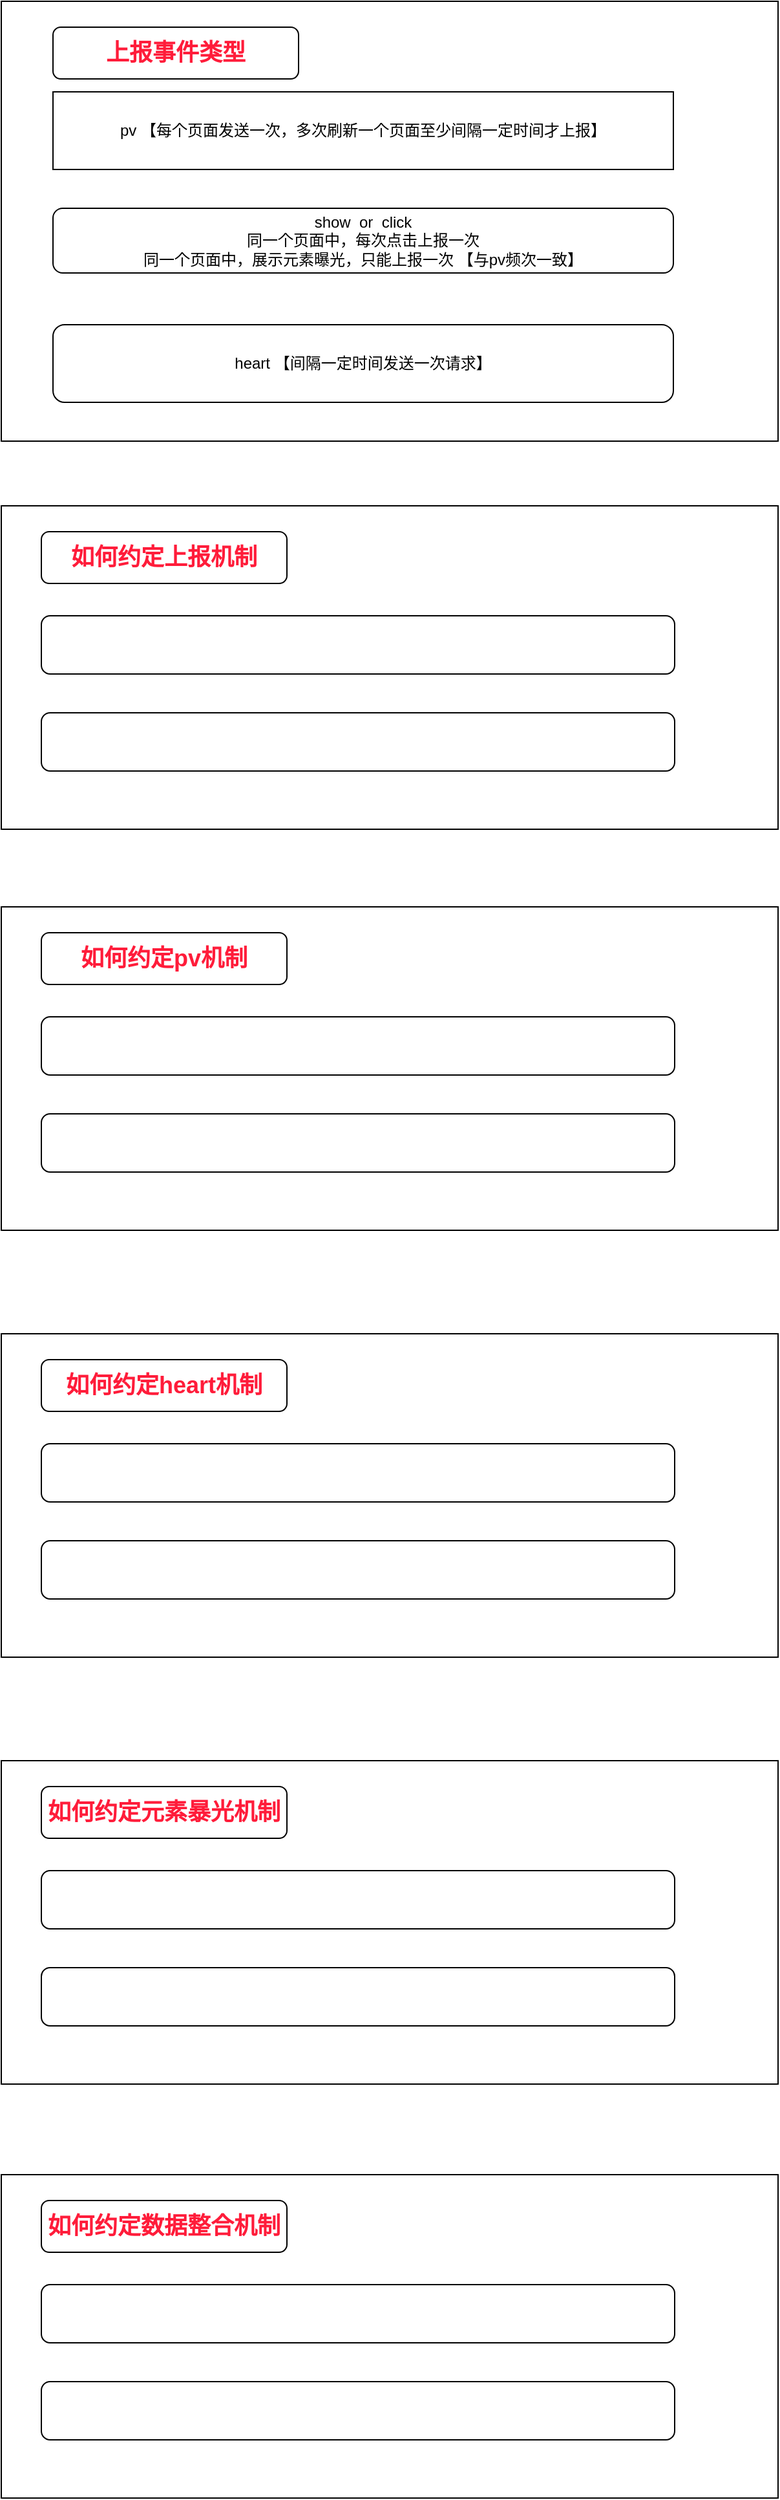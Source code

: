<mxfile>
    <diagram id="mAEWty-iSjEcRen5ad8A" name="第 1 页">
        <mxGraphModel dx="812" dy="842" grid="1" gridSize="10" guides="1" tooltips="1" connect="1" arrows="1" fold="1" page="1" pageScale="1" pageWidth="827" pageHeight="1169" math="0" shadow="0">
            <root>
                <mxCell id="0"/>
                <mxCell id="1" parent="0"/>
                <mxCell id="2" value="" style="rounded=0;whiteSpace=wrap;html=1;" vertex="1" parent="1">
                    <mxGeometry x="119" y="50" width="601" height="340" as="geometry"/>
                </mxCell>
                <mxCell id="3" value="pv 【每个页面发送一次，多次刷新一个页面至少间隔一定时间才上报】" style="rounded=0;whiteSpace=wrap;html=1;" vertex="1" parent="1">
                    <mxGeometry x="159" y="120" width="480" height="60" as="geometry"/>
                </mxCell>
                <mxCell id="4" value="show&amp;nbsp; or&amp;nbsp; click&lt;br&gt;同一个页面中，每次点击上报一次&lt;br&gt;同一个页面中，展示元素曝光，只能上报一次 【与pv频次一致】" style="rounded=1;whiteSpace=wrap;html=1;" vertex="1" parent="1">
                    <mxGeometry x="159" y="210" width="480" height="50" as="geometry"/>
                </mxCell>
                <mxCell id="5" value="heart 【间隔一定时间发送一次请求】" style="rounded=1;whiteSpace=wrap;html=1;" vertex="1" parent="1">
                    <mxGeometry x="159" y="300" width="480" height="60" as="geometry"/>
                </mxCell>
                <mxCell id="6" value="&lt;h2&gt;&lt;font color=&quot;#ff1c3a&quot;&gt;上报事件类型&lt;/font&gt;&lt;/h2&gt;" style="rounded=1;whiteSpace=wrap;html=1;" vertex="1" parent="1">
                    <mxGeometry x="159" y="70" width="190" height="40" as="geometry"/>
                </mxCell>
                <mxCell id="7" value="" style="rounded=0;whiteSpace=wrap;html=1;fontColor=#FF1C3A;" vertex="1" parent="1">
                    <mxGeometry x="119" y="440" width="601" height="250" as="geometry"/>
                </mxCell>
                <mxCell id="9" value="&lt;h2&gt;&lt;font color=&quot;#ff1c3a&quot;&gt;如何约定上报机制&lt;/font&gt;&lt;/h2&gt;" style="rounded=1;whiteSpace=wrap;html=1;" vertex="1" parent="1">
                    <mxGeometry x="150" y="460" width="190" height="40" as="geometry"/>
                </mxCell>
                <mxCell id="10" value="与接口域名差异化处理" style="rounded=1;whiteSpace=wrap;html=1;fontColor=#FFFFFF;" vertex="1" parent="1">
                    <mxGeometry x="150" y="525" width="490" height="45" as="geometry"/>
                </mxCell>
                <mxCell id="11" value="get 请求 &amp;amp;&amp;nbsp; post请求" style="rounded=1;whiteSpace=wrap;html=1;fontColor=#FFFFFF;" vertex="1" parent="1">
                    <mxGeometry x="150" y="600" width="490" height="45" as="geometry"/>
                </mxCell>
                <mxCell id="12" value="" style="rounded=0;whiteSpace=wrap;html=1;fontColor=#FF1C3A;" vertex="1" parent="1">
                    <mxGeometry x="119" y="750" width="601" height="250" as="geometry"/>
                </mxCell>
                <mxCell id="13" value="&lt;h2&gt;&lt;font color=&quot;#ff1c3a&quot;&gt;如何约定pv机制&lt;/font&gt;&lt;/h2&gt;" style="rounded=1;whiteSpace=wrap;html=1;" vertex="1" parent="1">
                    <mxGeometry x="150" y="770" width="190" height="40" as="geometry"/>
                </mxCell>
                <mxCell id="14" value="" style="rounded=1;whiteSpace=wrap;html=1;fontColor=#FFFFFF;" vertex="1" parent="1">
                    <mxGeometry x="150" y="835" width="490" height="45" as="geometry"/>
                </mxCell>
                <mxCell id="15" value="" style="rounded=1;whiteSpace=wrap;html=1;fontColor=#FFFFFF;" vertex="1" parent="1">
                    <mxGeometry x="150" y="910" width="490" height="45" as="geometry"/>
                </mxCell>
                <mxCell id="16" value="" style="rounded=0;whiteSpace=wrap;html=1;fontColor=#FF1C3A;" vertex="1" parent="1">
                    <mxGeometry x="119" y="1080" width="601" height="250" as="geometry"/>
                </mxCell>
                <mxCell id="17" value="&lt;h2&gt;&lt;font color=&quot;#ff1c3a&quot;&gt;如何约定heart机制&lt;/font&gt;&lt;/h2&gt;" style="rounded=1;whiteSpace=wrap;html=1;" vertex="1" parent="1">
                    <mxGeometry x="150" y="1100" width="190" height="40" as="geometry"/>
                </mxCell>
                <mxCell id="18" value="" style="rounded=1;whiteSpace=wrap;html=1;fontColor=#FFFFFF;" vertex="1" parent="1">
                    <mxGeometry x="150" y="1165" width="490" height="45" as="geometry"/>
                </mxCell>
                <mxCell id="19" value="" style="rounded=1;whiteSpace=wrap;html=1;fontColor=#FFFFFF;" vertex="1" parent="1">
                    <mxGeometry x="150" y="1240" width="490" height="45" as="geometry"/>
                </mxCell>
                <mxCell id="20" value="" style="rounded=0;whiteSpace=wrap;html=1;fontColor=#FF1C3A;" vertex="1" parent="1">
                    <mxGeometry x="119" y="1410" width="601" height="250" as="geometry"/>
                </mxCell>
                <mxCell id="21" value="&lt;h2&gt;&lt;font color=&quot;#ff1c3a&quot;&gt;如何约定元素暴光机制&lt;/font&gt;&lt;/h2&gt;" style="rounded=1;whiteSpace=wrap;html=1;" vertex="1" parent="1">
                    <mxGeometry x="150" y="1430" width="190" height="40" as="geometry"/>
                </mxCell>
                <mxCell id="22" value="" style="rounded=1;whiteSpace=wrap;html=1;fontColor=#FFFFFF;" vertex="1" parent="1">
                    <mxGeometry x="150" y="1495" width="490" height="45" as="geometry"/>
                </mxCell>
                <mxCell id="23" value="" style="rounded=1;whiteSpace=wrap;html=1;fontColor=#FFFFFF;" vertex="1" parent="1">
                    <mxGeometry x="150" y="1570" width="490" height="45" as="geometry"/>
                </mxCell>
                <mxCell id="24" value="" style="rounded=0;whiteSpace=wrap;html=1;fontColor=#FF1C3A;" vertex="1" parent="1">
                    <mxGeometry x="119" y="1730" width="601" height="250" as="geometry"/>
                </mxCell>
                <mxCell id="25" value="&lt;h2&gt;&lt;font color=&quot;#ff1c3a&quot;&gt;如何约定数据整合机制&lt;/font&gt;&lt;/h2&gt;" style="rounded=1;whiteSpace=wrap;html=1;" vertex="1" parent="1">
                    <mxGeometry x="150" y="1750" width="190" height="40" as="geometry"/>
                </mxCell>
                <mxCell id="26" value="" style="rounded=1;whiteSpace=wrap;html=1;fontColor=#FFFFFF;" vertex="1" parent="1">
                    <mxGeometry x="150" y="1815" width="490" height="45" as="geometry"/>
                </mxCell>
                <mxCell id="27" value="" style="rounded=1;whiteSpace=wrap;html=1;fontColor=#FFFFFF;" vertex="1" parent="1">
                    <mxGeometry x="150" y="1890" width="490" height="45" as="geometry"/>
                </mxCell>
            </root>
        </mxGraphModel>
    </diagram>
</mxfile>